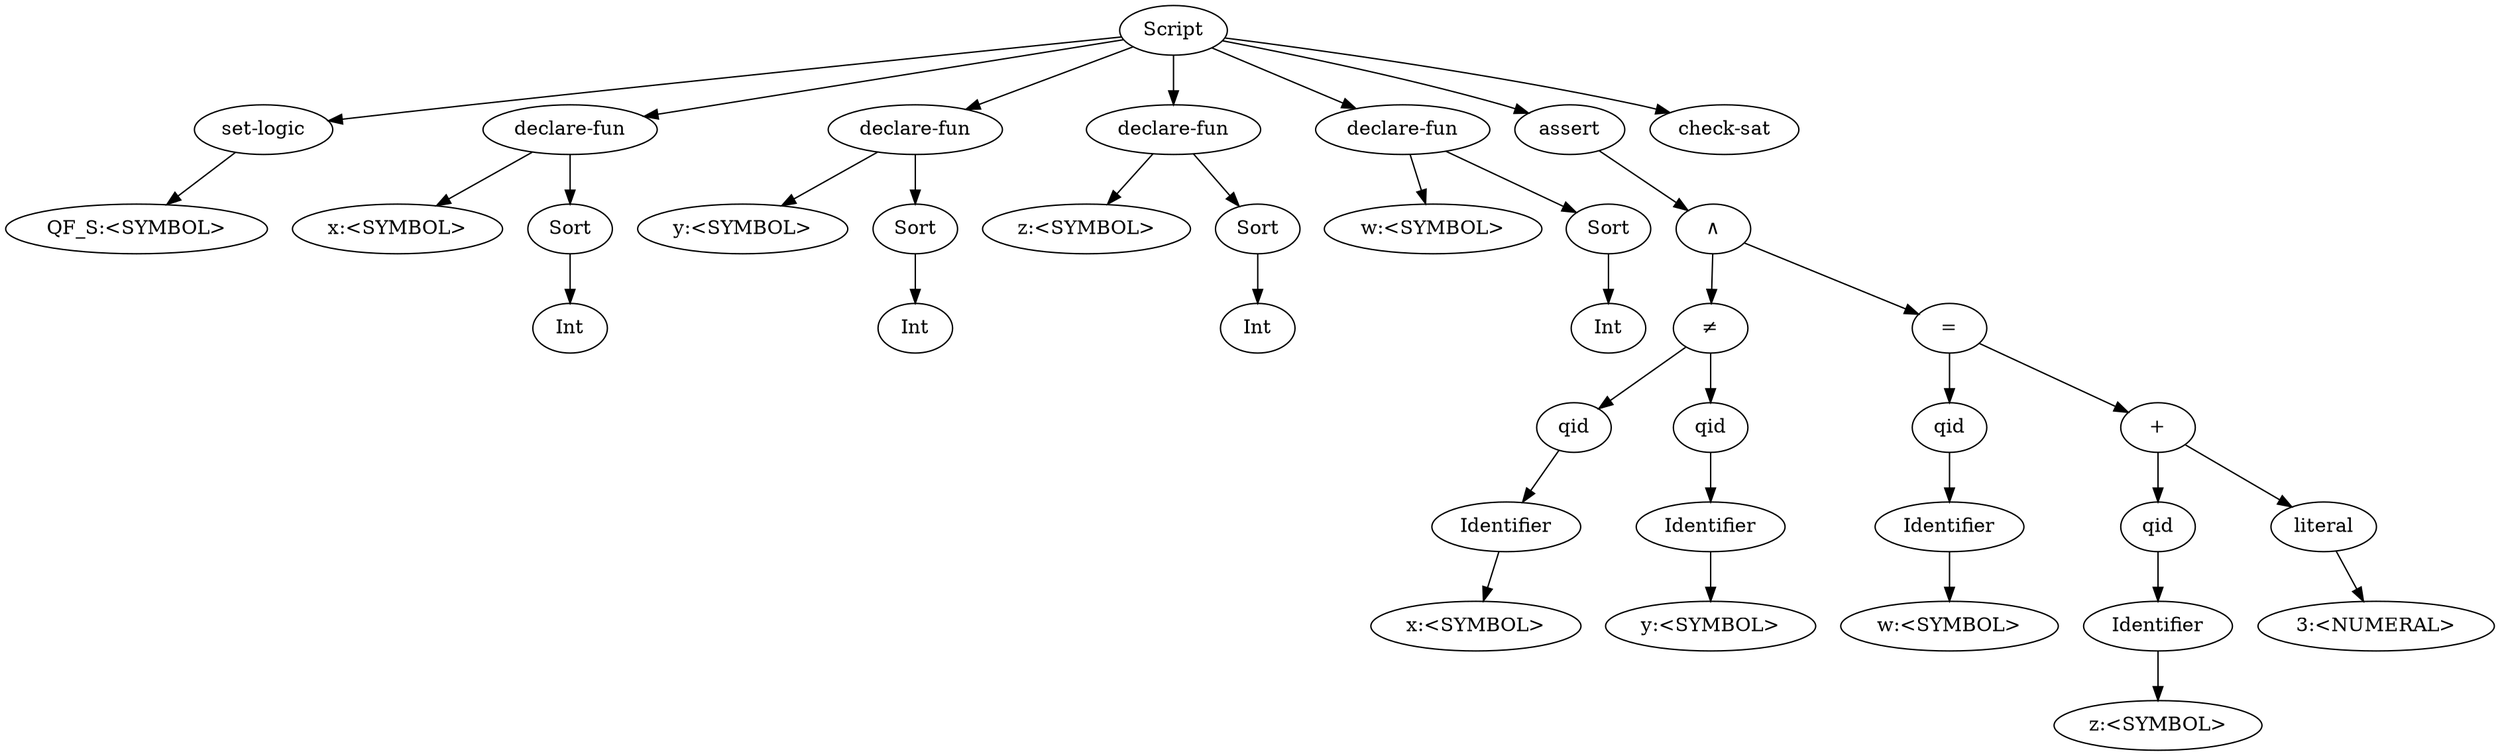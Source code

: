 digraph G { 
"0" [label="Script"];
"1" [label="set-logic"];
"0" -> "1";
"2" [label="QF_S:<SYMBOL>"];
"1" -> "2";
"3" [label="declare-fun"];
"0" -> "3";
"4" [label="x:<SYMBOL>"];
"3" -> "4";
"5" [label="Sort"];
"3" -> "5";
"6" [label="Int"];
"5" -> "6";
"7" [label="declare-fun"];
"0" -> "7";
"8" [label="y:<SYMBOL>"];
"7" -> "8";
"9" [label="Sort"];
"7" -> "9";
"10" [label="Int"];
"9" -> "10";
"11" [label="declare-fun"];
"0" -> "11";
"12" [label="z:<SYMBOL>"];
"11" -> "12";
"13" [label="Sort"];
"11" -> "13";
"14" [label="Int"];
"13" -> "14";
"15" [label="declare-fun"];
"0" -> "15";
"16" [label="w:<SYMBOL>"];
"15" -> "16";
"17" [label="Sort"];
"15" -> "17";
"18" [label="Int"];
"17" -> "18";
"19" [label="assert"];
"0" -> "19";
"20" [label="&and;"];
"19" -> "20";
"21" [label="&ne;"];
"20" -> "21";
"22" [label="qid"];
"21" -> "22";
"23" [label="Identifier"];
"22" -> "23";
"24" [label="x:<SYMBOL>"];
"23" -> "24";
"25" [label="qid"];
"21" -> "25";
"26" [label="Identifier"];
"25" -> "26";
"27" [label="y:<SYMBOL>"];
"26" -> "27";
"28" [label="="];
"20" -> "28";
"29" [label="qid"];
"28" -> "29";
"30" [label="Identifier"];
"29" -> "30";
"31" [label="w:<SYMBOL>"];
"30" -> "31";
"32" [label="+"];
"28" -> "32";
"33" [label="qid"];
"32" -> "33";
"34" [label="Identifier"];
"33" -> "34";
"35" [label="z:<SYMBOL>"];
"34" -> "35";
"36" [label="literal"];
"32" -> "36";
"37" [label="3:<NUMERAL>"];
"36" -> "37";
"38" [label="check-sat"];
"0" -> "38";
}
